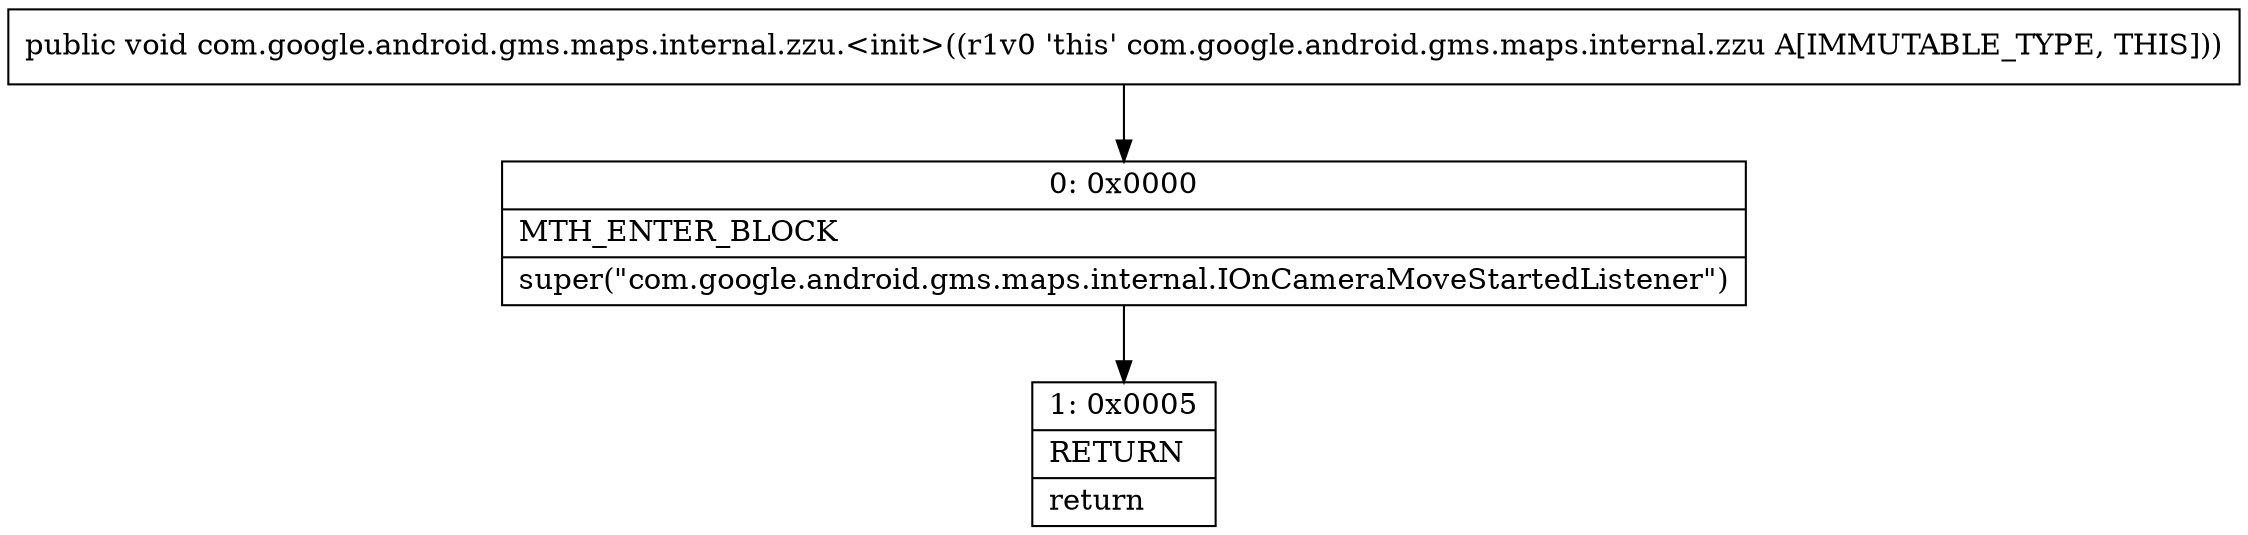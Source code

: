 digraph "CFG forcom.google.android.gms.maps.internal.zzu.\<init\>()V" {
Node_0 [shape=record,label="{0\:\ 0x0000|MTH_ENTER_BLOCK\l|super(\"com.google.android.gms.maps.internal.IOnCameraMoveStartedListener\")\l}"];
Node_1 [shape=record,label="{1\:\ 0x0005|RETURN\l|return\l}"];
MethodNode[shape=record,label="{public void com.google.android.gms.maps.internal.zzu.\<init\>((r1v0 'this' com.google.android.gms.maps.internal.zzu A[IMMUTABLE_TYPE, THIS])) }"];
MethodNode -> Node_0;
Node_0 -> Node_1;
}

